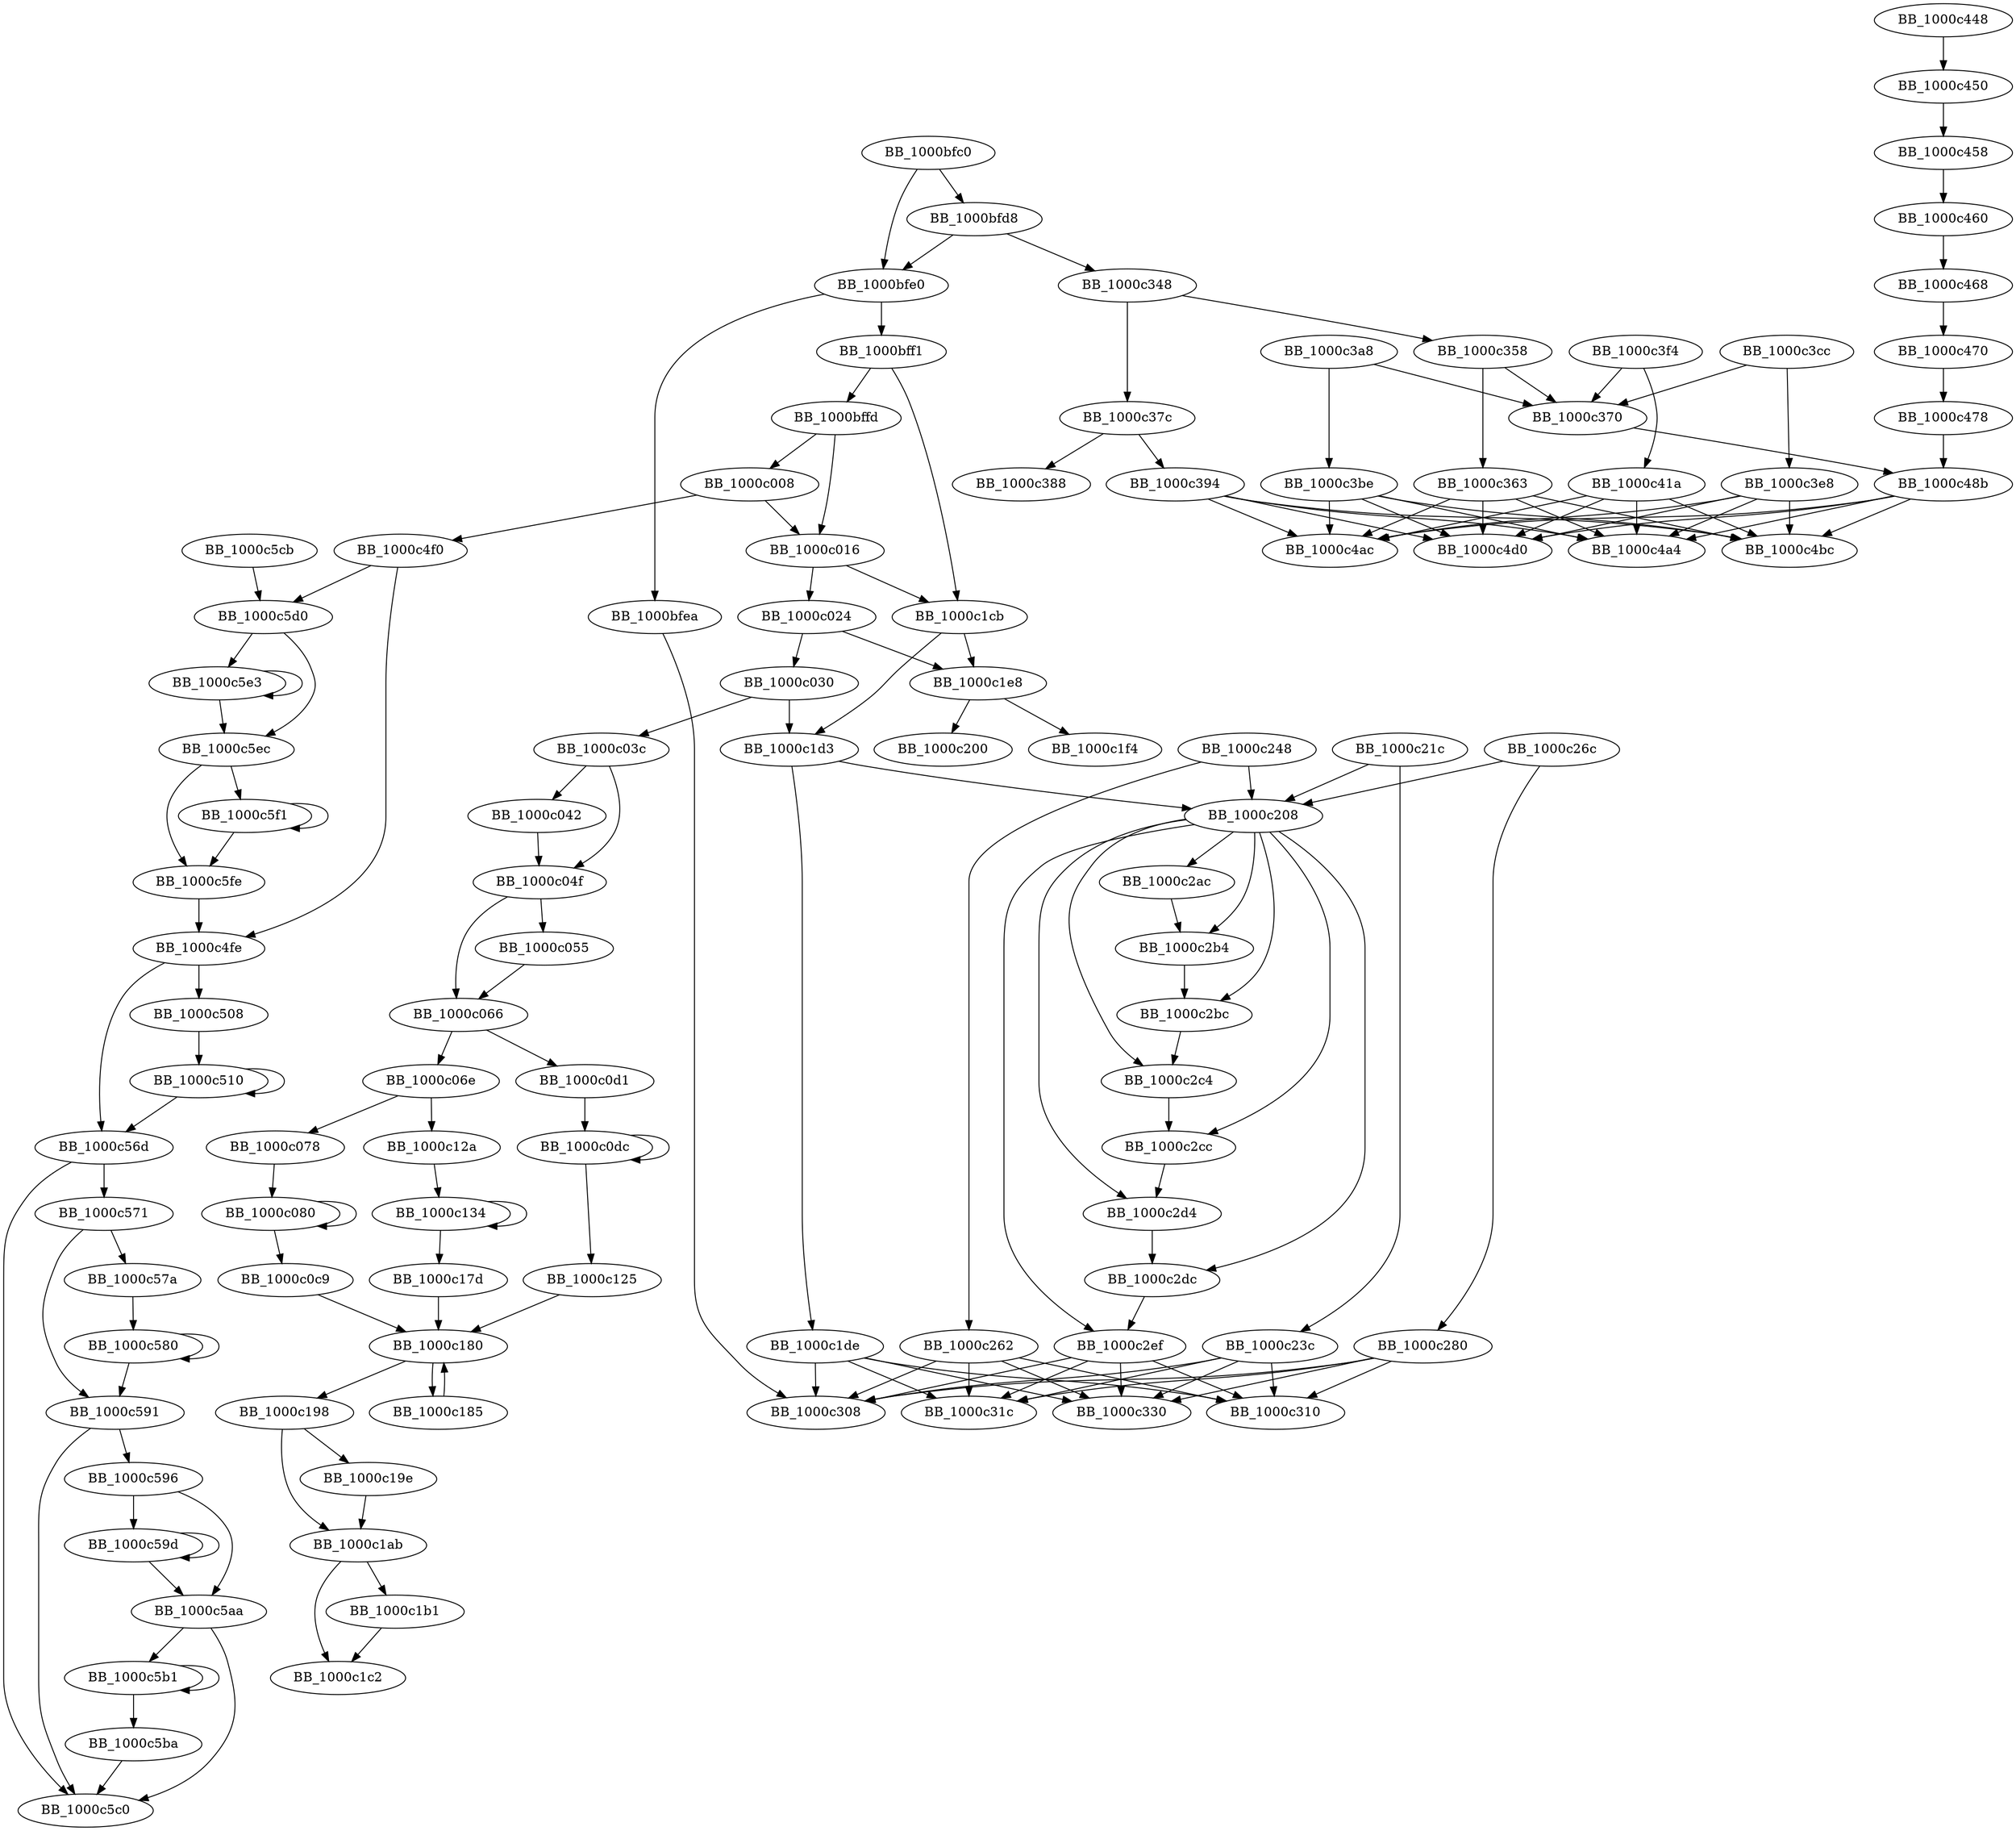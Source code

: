 DiGraph _memmove_0{
BB_1000bfc0->BB_1000bfd8
BB_1000bfc0->BB_1000bfe0
BB_1000bfd8->BB_1000bfe0
BB_1000bfd8->BB_1000c348
BB_1000bfe0->BB_1000bfea
BB_1000bfe0->BB_1000bff1
BB_1000bfea->BB_1000c308
BB_1000bff1->BB_1000bffd
BB_1000bff1->BB_1000c1cb
BB_1000bffd->BB_1000c008
BB_1000bffd->BB_1000c016
BB_1000c008->BB_1000c016
BB_1000c008->BB_1000c4f0
BB_1000c016->BB_1000c024
BB_1000c016->BB_1000c1cb
BB_1000c024->BB_1000c030
BB_1000c024->BB_1000c1e8
BB_1000c030->BB_1000c03c
BB_1000c030->BB_1000c1d3
BB_1000c03c->BB_1000c042
BB_1000c03c->BB_1000c04f
BB_1000c042->BB_1000c04f
BB_1000c04f->BB_1000c055
BB_1000c04f->BB_1000c066
BB_1000c055->BB_1000c066
BB_1000c066->BB_1000c06e
BB_1000c066->BB_1000c0d1
BB_1000c06e->BB_1000c078
BB_1000c06e->BB_1000c12a
BB_1000c078->BB_1000c080
BB_1000c080->BB_1000c080
BB_1000c080->BB_1000c0c9
BB_1000c0c9->BB_1000c180
BB_1000c0d1->BB_1000c0dc
BB_1000c0dc->BB_1000c0dc
BB_1000c0dc->BB_1000c125
BB_1000c125->BB_1000c180
BB_1000c12a->BB_1000c134
BB_1000c134->BB_1000c134
BB_1000c134->BB_1000c17d
BB_1000c17d->BB_1000c180
BB_1000c180->BB_1000c185
BB_1000c180->BB_1000c198
BB_1000c185->BB_1000c180
BB_1000c198->BB_1000c19e
BB_1000c198->BB_1000c1ab
BB_1000c19e->BB_1000c1ab
BB_1000c1ab->BB_1000c1b1
BB_1000c1ab->BB_1000c1c2
BB_1000c1b1->BB_1000c1c2
BB_1000c1cb->BB_1000c1d3
BB_1000c1cb->BB_1000c1e8
BB_1000c1d3->BB_1000c1de
BB_1000c1d3->BB_1000c208
BB_1000c1de->BB_1000c308
BB_1000c1de->BB_1000c310
BB_1000c1de->BB_1000c31c
BB_1000c1de->BB_1000c330
BB_1000c1e8->BB_1000c1f4
BB_1000c1e8->BB_1000c200
BB_1000c208->BB_1000c2ac
BB_1000c208->BB_1000c2b4
BB_1000c208->BB_1000c2bc
BB_1000c208->BB_1000c2c4
BB_1000c208->BB_1000c2cc
BB_1000c208->BB_1000c2d4
BB_1000c208->BB_1000c2dc
BB_1000c208->BB_1000c2ef
BB_1000c21c->BB_1000c208
BB_1000c21c->BB_1000c23c
BB_1000c23c->BB_1000c308
BB_1000c23c->BB_1000c310
BB_1000c23c->BB_1000c31c
BB_1000c23c->BB_1000c330
BB_1000c248->BB_1000c208
BB_1000c248->BB_1000c262
BB_1000c262->BB_1000c308
BB_1000c262->BB_1000c310
BB_1000c262->BB_1000c31c
BB_1000c262->BB_1000c330
BB_1000c26c->BB_1000c208
BB_1000c26c->BB_1000c280
BB_1000c280->BB_1000c308
BB_1000c280->BB_1000c310
BB_1000c280->BB_1000c31c
BB_1000c280->BB_1000c330
BB_1000c2ac->BB_1000c2b4
BB_1000c2b4->BB_1000c2bc
BB_1000c2bc->BB_1000c2c4
BB_1000c2c4->BB_1000c2cc
BB_1000c2cc->BB_1000c2d4
BB_1000c2d4->BB_1000c2dc
BB_1000c2dc->BB_1000c2ef
BB_1000c2ef->BB_1000c308
BB_1000c2ef->BB_1000c310
BB_1000c2ef->BB_1000c31c
BB_1000c2ef->BB_1000c330
BB_1000c348->BB_1000c358
BB_1000c348->BB_1000c37c
BB_1000c358->BB_1000c363
BB_1000c358->BB_1000c370
BB_1000c363->BB_1000c4a4
BB_1000c363->BB_1000c4ac
BB_1000c363->BB_1000c4bc
BB_1000c363->BB_1000c4d0
BB_1000c370->BB_1000c48b
BB_1000c37c->BB_1000c388
BB_1000c37c->BB_1000c394
BB_1000c394->BB_1000c4a4
BB_1000c394->BB_1000c4ac
BB_1000c394->BB_1000c4bc
BB_1000c394->BB_1000c4d0
BB_1000c3a8->BB_1000c370
BB_1000c3a8->BB_1000c3be
BB_1000c3be->BB_1000c4a4
BB_1000c3be->BB_1000c4ac
BB_1000c3be->BB_1000c4bc
BB_1000c3be->BB_1000c4d0
BB_1000c3cc->BB_1000c370
BB_1000c3cc->BB_1000c3e8
BB_1000c3e8->BB_1000c4a4
BB_1000c3e8->BB_1000c4ac
BB_1000c3e8->BB_1000c4bc
BB_1000c3e8->BB_1000c4d0
BB_1000c3f4->BB_1000c370
BB_1000c3f4->BB_1000c41a
BB_1000c41a->BB_1000c4a4
BB_1000c41a->BB_1000c4ac
BB_1000c41a->BB_1000c4bc
BB_1000c41a->BB_1000c4d0
BB_1000c448->BB_1000c450
BB_1000c450->BB_1000c458
BB_1000c458->BB_1000c460
BB_1000c460->BB_1000c468
BB_1000c468->BB_1000c470
BB_1000c470->BB_1000c478
BB_1000c478->BB_1000c48b
BB_1000c48b->BB_1000c4a4
BB_1000c48b->BB_1000c4ac
BB_1000c48b->BB_1000c4bc
BB_1000c48b->BB_1000c4d0
BB_1000c4f0->BB_1000c4fe
BB_1000c4f0->BB_1000c5d0
BB_1000c4fe->BB_1000c508
BB_1000c4fe->BB_1000c56d
BB_1000c508->BB_1000c510
BB_1000c510->BB_1000c510
BB_1000c510->BB_1000c56d
BB_1000c56d->BB_1000c571
BB_1000c56d->BB_1000c5c0
BB_1000c571->BB_1000c57a
BB_1000c571->BB_1000c591
BB_1000c57a->BB_1000c580
BB_1000c580->BB_1000c580
BB_1000c580->BB_1000c591
BB_1000c591->BB_1000c596
BB_1000c591->BB_1000c5c0
BB_1000c596->BB_1000c59d
BB_1000c596->BB_1000c5aa
BB_1000c59d->BB_1000c59d
BB_1000c59d->BB_1000c5aa
BB_1000c5aa->BB_1000c5b1
BB_1000c5aa->BB_1000c5c0
BB_1000c5b1->BB_1000c5b1
BB_1000c5b1->BB_1000c5ba
BB_1000c5ba->BB_1000c5c0
BB_1000c5cb->BB_1000c5d0
BB_1000c5d0->BB_1000c5e3
BB_1000c5d0->BB_1000c5ec
BB_1000c5e3->BB_1000c5e3
BB_1000c5e3->BB_1000c5ec
BB_1000c5ec->BB_1000c5f1
BB_1000c5ec->BB_1000c5fe
BB_1000c5f1->BB_1000c5f1
BB_1000c5f1->BB_1000c5fe
BB_1000c5fe->BB_1000c4fe
}
